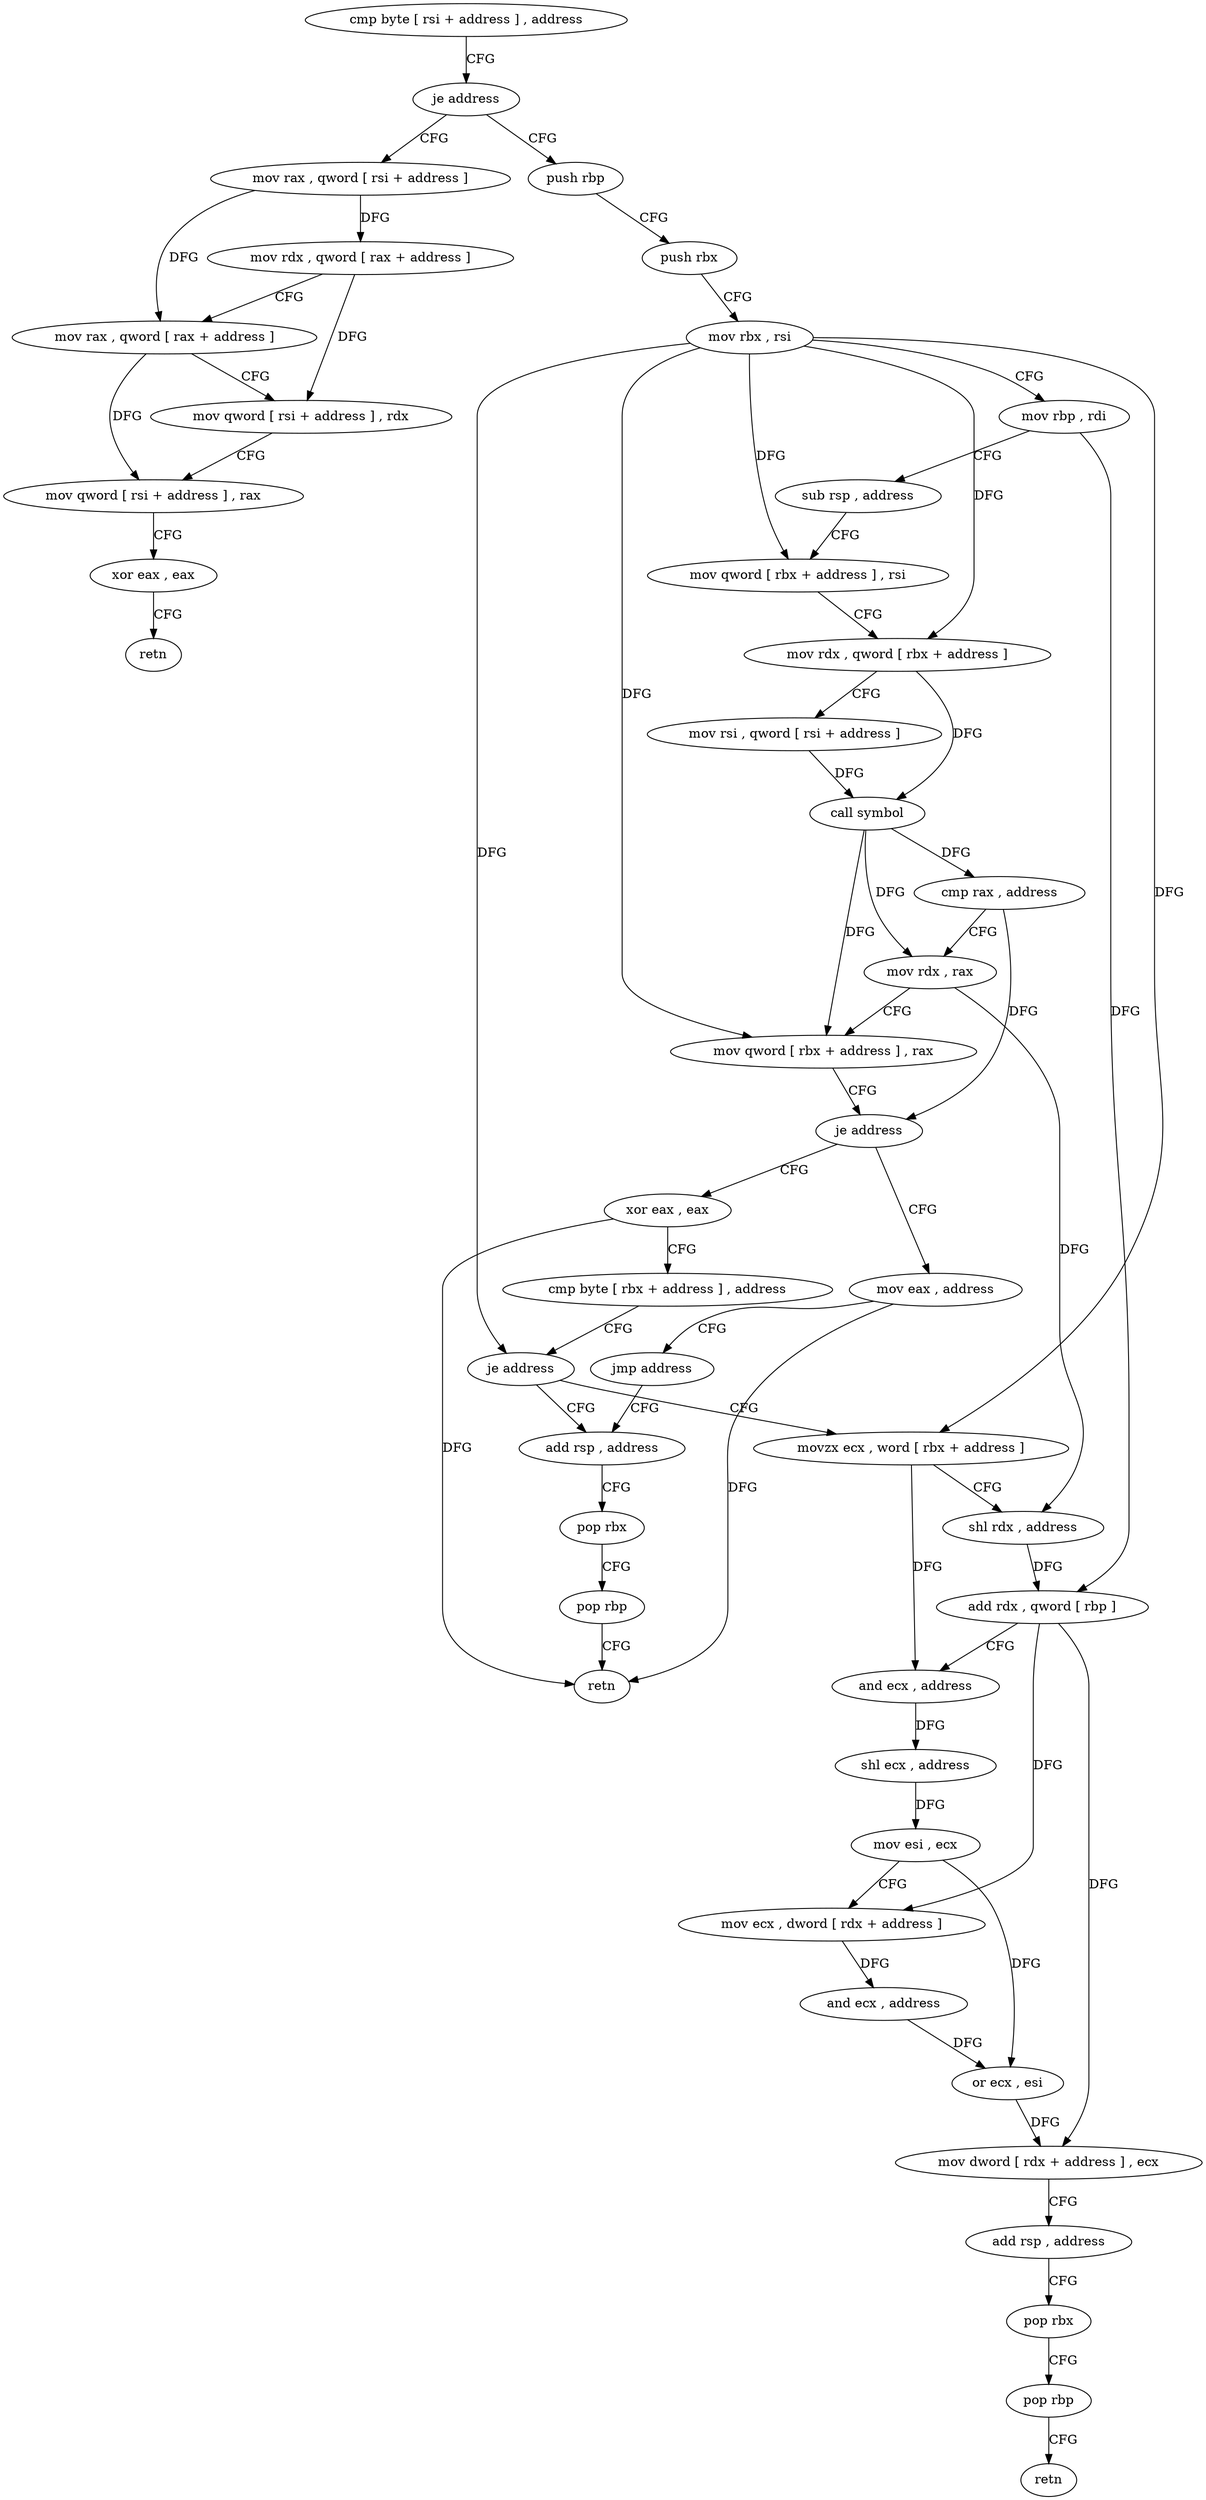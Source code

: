 digraph "func" {
"4334176" [label = "cmp byte [ rsi + address ] , address" ]
"4334180" [label = "je address" ]
"4334288" [label = "mov rax , qword [ rsi + address ]" ]
"4334182" [label = "push rbp" ]
"4334292" [label = "mov rdx , qword [ rax + address ]" ]
"4334296" [label = "mov rax , qword [ rax + address ]" ]
"4334300" [label = "mov qword [ rsi + address ] , rdx" ]
"4334304" [label = "mov qword [ rsi + address ] , rax" ]
"4334308" [label = "xor eax , eax" ]
"4334310" [label = "retn" ]
"4334183" [label = "push rbx" ]
"4334184" [label = "mov rbx , rsi" ]
"4334187" [label = "mov rbp , rdi" ]
"4334190" [label = "sub rsp , address" ]
"4334194" [label = "mov qword [ rbx + address ] , rsi" ]
"4334198" [label = "mov rdx , qword [ rbx + address ]" ]
"4334202" [label = "mov rsi , qword [ rsi + address ]" ]
"4334206" [label = "call symbol" ]
"4334211" [label = "cmp rax , address" ]
"4334215" [label = "mov rdx , rax" ]
"4334218" [label = "mov qword [ rbx + address ] , rax" ]
"4334222" [label = "je address" ]
"4334320" [label = "mov eax , address" ]
"4334224" [label = "xor eax , eax" ]
"4334325" [label = "jmp address" ]
"4334232" [label = "add rsp , address" ]
"4334226" [label = "cmp byte [ rbx + address ] , address" ]
"4334230" [label = "je address" ]
"4334240" [label = "movzx ecx , word [ rbx + address ]" ]
"4334236" [label = "pop rbx" ]
"4334237" [label = "pop rbp" ]
"4334238" [label = "retn" ]
"4334244" [label = "shl rdx , address" ]
"4334248" [label = "add rdx , qword [ rbp ]" ]
"4334252" [label = "and ecx , address" ]
"4334258" [label = "shl ecx , address" ]
"4334261" [label = "mov esi , ecx" ]
"4334263" [label = "mov ecx , dword [ rdx + address ]" ]
"4334266" [label = "and ecx , address" ]
"4334272" [label = "or ecx , esi" ]
"4334274" [label = "mov dword [ rdx + address ] , ecx" ]
"4334277" [label = "add rsp , address" ]
"4334281" [label = "pop rbx" ]
"4334282" [label = "pop rbp" ]
"4334283" [label = "retn" ]
"4334176" -> "4334180" [ label = "CFG" ]
"4334180" -> "4334288" [ label = "CFG" ]
"4334180" -> "4334182" [ label = "CFG" ]
"4334288" -> "4334292" [ label = "DFG" ]
"4334288" -> "4334296" [ label = "DFG" ]
"4334182" -> "4334183" [ label = "CFG" ]
"4334292" -> "4334296" [ label = "CFG" ]
"4334292" -> "4334300" [ label = "DFG" ]
"4334296" -> "4334300" [ label = "CFG" ]
"4334296" -> "4334304" [ label = "DFG" ]
"4334300" -> "4334304" [ label = "CFG" ]
"4334304" -> "4334308" [ label = "CFG" ]
"4334308" -> "4334310" [ label = "CFG" ]
"4334183" -> "4334184" [ label = "CFG" ]
"4334184" -> "4334187" [ label = "CFG" ]
"4334184" -> "4334194" [ label = "DFG" ]
"4334184" -> "4334198" [ label = "DFG" ]
"4334184" -> "4334218" [ label = "DFG" ]
"4334184" -> "4334230" [ label = "DFG" ]
"4334184" -> "4334240" [ label = "DFG" ]
"4334187" -> "4334190" [ label = "CFG" ]
"4334187" -> "4334248" [ label = "DFG" ]
"4334190" -> "4334194" [ label = "CFG" ]
"4334194" -> "4334198" [ label = "CFG" ]
"4334198" -> "4334202" [ label = "CFG" ]
"4334198" -> "4334206" [ label = "DFG" ]
"4334202" -> "4334206" [ label = "DFG" ]
"4334206" -> "4334211" [ label = "DFG" ]
"4334206" -> "4334215" [ label = "DFG" ]
"4334206" -> "4334218" [ label = "DFG" ]
"4334211" -> "4334215" [ label = "CFG" ]
"4334211" -> "4334222" [ label = "DFG" ]
"4334215" -> "4334218" [ label = "CFG" ]
"4334215" -> "4334244" [ label = "DFG" ]
"4334218" -> "4334222" [ label = "CFG" ]
"4334222" -> "4334320" [ label = "CFG" ]
"4334222" -> "4334224" [ label = "CFG" ]
"4334320" -> "4334325" [ label = "CFG" ]
"4334320" -> "4334238" [ label = "DFG" ]
"4334224" -> "4334226" [ label = "CFG" ]
"4334224" -> "4334238" [ label = "DFG" ]
"4334325" -> "4334232" [ label = "CFG" ]
"4334232" -> "4334236" [ label = "CFG" ]
"4334226" -> "4334230" [ label = "CFG" ]
"4334230" -> "4334240" [ label = "CFG" ]
"4334230" -> "4334232" [ label = "CFG" ]
"4334240" -> "4334244" [ label = "CFG" ]
"4334240" -> "4334252" [ label = "DFG" ]
"4334236" -> "4334237" [ label = "CFG" ]
"4334237" -> "4334238" [ label = "CFG" ]
"4334244" -> "4334248" [ label = "DFG" ]
"4334248" -> "4334252" [ label = "CFG" ]
"4334248" -> "4334263" [ label = "DFG" ]
"4334248" -> "4334274" [ label = "DFG" ]
"4334252" -> "4334258" [ label = "DFG" ]
"4334258" -> "4334261" [ label = "DFG" ]
"4334261" -> "4334263" [ label = "CFG" ]
"4334261" -> "4334272" [ label = "DFG" ]
"4334263" -> "4334266" [ label = "DFG" ]
"4334266" -> "4334272" [ label = "DFG" ]
"4334272" -> "4334274" [ label = "DFG" ]
"4334274" -> "4334277" [ label = "CFG" ]
"4334277" -> "4334281" [ label = "CFG" ]
"4334281" -> "4334282" [ label = "CFG" ]
"4334282" -> "4334283" [ label = "CFG" ]
}
